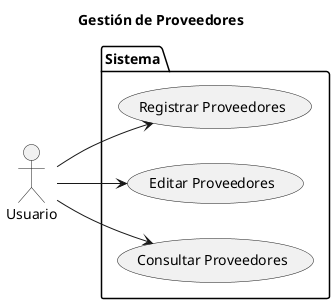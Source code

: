 @startuml usuario

left to right direction

title Gestión de Proveedores

actor Usuario as User

package Sistema {

    USECASE "Registrar Proveedores" as UC_Registrar
    USECASE "Editar Proveedores" as UC_Editar
    USECASE "Consultar Proveedores" as UC_Consultar

}

User --> UC_Registrar
User --> UC_Editar
User --> UC_Consultar

@enduml